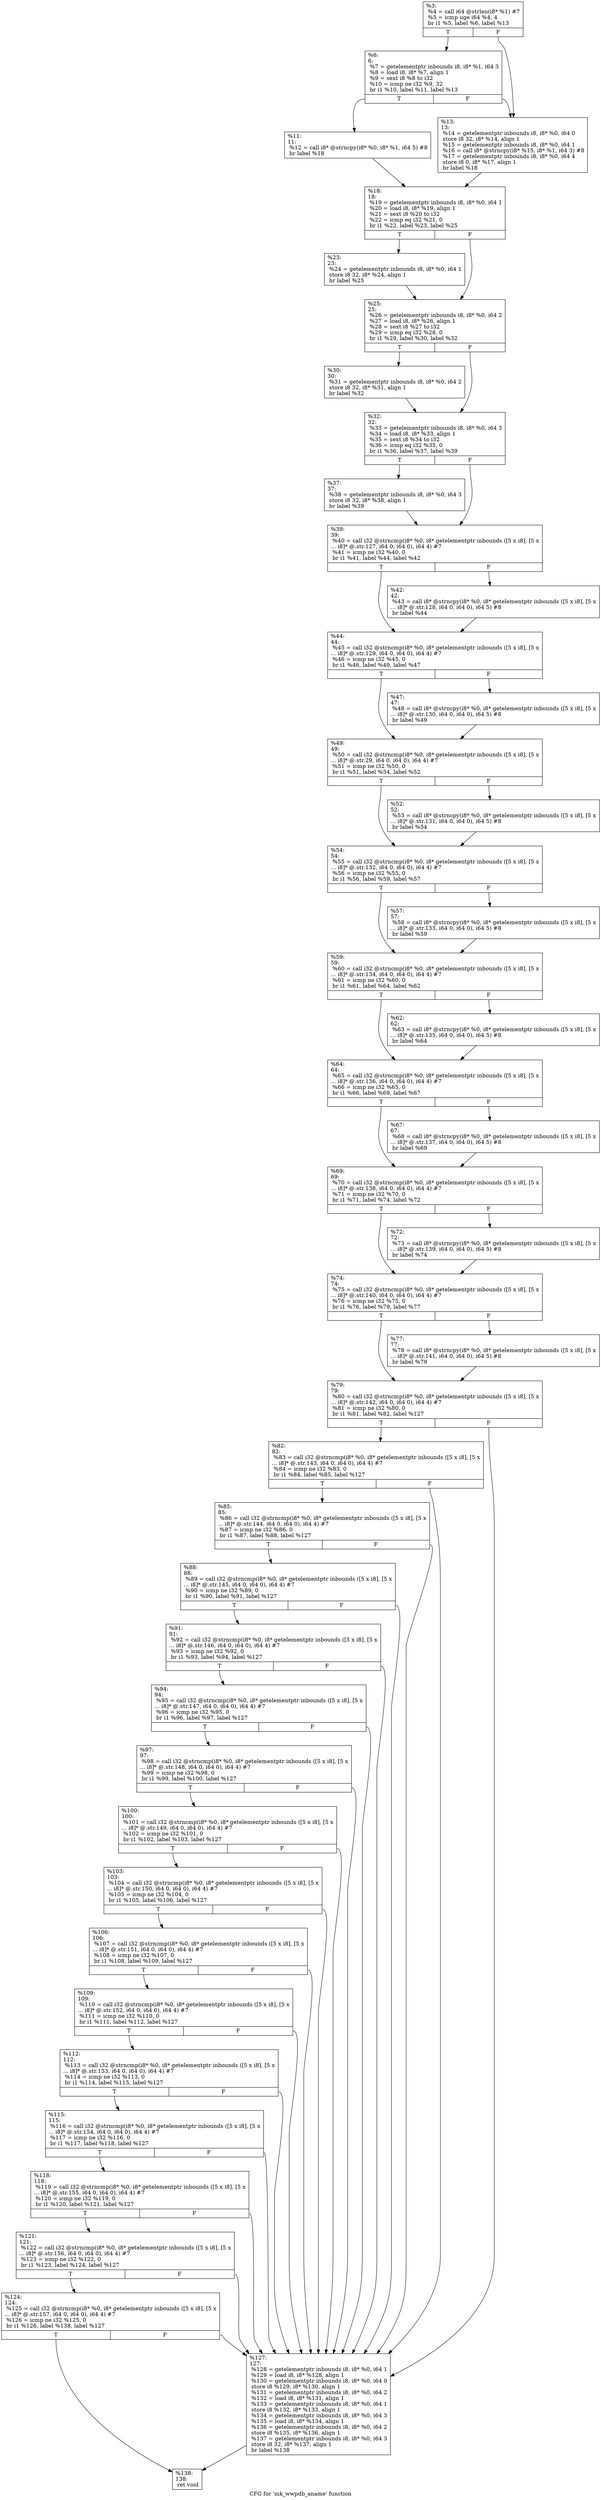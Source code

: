 digraph "CFG for 'mk_wwpdb_aname' function" {
	label="CFG for 'mk_wwpdb_aname' function";

	Node0x1536c80 [shape=record,label="{%3:\l  %4 = call i64 @strlen(i8* %1) #7\l  %5 = icmp uge i64 %4, 4\l  br i1 %5, label %6, label %13\l|{<s0>T|<s1>F}}"];
	Node0x1536c80:s0 -> Node0x1536e60;
	Node0x1536c80:s1 -> Node0x1536eb0;
	Node0x1536e60 [shape=record,label="{%6:\l6:                                                \l  %7 = getelementptr inbounds i8, i8* %1, i64 3\l  %8 = load i8, i8* %7, align 1\l  %9 = sext i8 %8 to i32\l  %10 = icmp ne i32 %9, 32\l  br i1 %10, label %11, label %13\l|{<s0>T|<s1>F}}"];
	Node0x1536e60:s0 -> Node0x1536da0;
	Node0x1536e60:s1 -> Node0x1536eb0;
	Node0x1536da0 [shape=record,label="{%11:\l11:                                               \l  %12 = call i8* @strncpy(i8* %0, i8* %1, i64 5) #8\l  br label %18\l}"];
	Node0x1536da0 -> Node0x1537370;
	Node0x1536eb0 [shape=record,label="{%13:\l13:                                               \l  %14 = getelementptr inbounds i8, i8* %0, i64 0\l  store i8 32, i8* %14, align 1\l  %15 = getelementptr inbounds i8, i8* %0, i64 1\l  %16 = call i8* @strncpy(i8* %15, i8* %1, i64 3) #8\l  %17 = getelementptr inbounds i8, i8* %0, i64 4\l  store i8 0, i8* %17, align 1\l  br label %18\l}"];
	Node0x1536eb0 -> Node0x1537370;
	Node0x1537370 [shape=record,label="{%18:\l18:                                               \l  %19 = getelementptr inbounds i8, i8* %0, i64 1\l  %20 = load i8, i8* %19, align 1\l  %21 = sext i8 %20 to i32\l  %22 = icmp eq i32 %21, 0\l  br i1 %22, label %23, label %25\l|{<s0>T|<s1>F}}"];
	Node0x1537370:s0 -> Node0x15379d0;
	Node0x1537370:s1 -> Node0x1537a20;
	Node0x15379d0 [shape=record,label="{%23:\l23:                                               \l  %24 = getelementptr inbounds i8, i8* %0, i64 1\l  store i8 32, i8* %24, align 1\l  br label %25\l}"];
	Node0x15379d0 -> Node0x1537a20;
	Node0x1537a20 [shape=record,label="{%25:\l25:                                               \l  %26 = getelementptr inbounds i8, i8* %0, i64 2\l  %27 = load i8, i8* %26, align 1\l  %28 = sext i8 %27 to i32\l  %29 = icmp eq i32 %28, 0\l  br i1 %29, label %30, label %32\l|{<s0>T|<s1>F}}"];
	Node0x1537a20:s0 -> Node0x1537d80;
	Node0x1537a20:s1 -> Node0x1537dd0;
	Node0x1537d80 [shape=record,label="{%30:\l30:                                               \l  %31 = getelementptr inbounds i8, i8* %0, i64 2\l  store i8 32, i8* %31, align 1\l  br label %32\l}"];
	Node0x1537d80 -> Node0x1537dd0;
	Node0x1537dd0 [shape=record,label="{%32:\l32:                                               \l  %33 = getelementptr inbounds i8, i8* %0, i64 3\l  %34 = load i8, i8* %33, align 1\l  %35 = sext i8 %34 to i32\l  %36 = icmp eq i32 %35, 0\l  br i1 %36, label %37, label %39\l|{<s0>T|<s1>F}}"];
	Node0x1537dd0:s0 -> Node0x15381c0;
	Node0x1537dd0:s1 -> Node0x1538210;
	Node0x15381c0 [shape=record,label="{%37:\l37:                                               \l  %38 = getelementptr inbounds i8, i8* %0, i64 3\l  store i8 32, i8* %38, align 1\l  br label %39\l}"];
	Node0x15381c0 -> Node0x1538210;
	Node0x1538210 [shape=record,label="{%39:\l39:                                               \l  %40 = call i32 @strncmp(i8* %0, i8* getelementptr inbounds ([5 x i8], [5 x\l... i8]* @.str.127, i64 0, i64 0), i64 4) #7\l  %41 = icmp ne i32 %40, 0\l  br i1 %41, label %44, label %42\l|{<s0>T|<s1>F}}"];
	Node0x1538210:s0 -> Node0x1538660;
	Node0x1538210:s1 -> Node0x15386b0;
	Node0x15386b0 [shape=record,label="{%42:\l42:                                               \l  %43 = call i8* @strncpy(i8* %0, i8* getelementptr inbounds ([5 x i8], [5 x\l... i8]* @.str.128, i64 0, i64 0), i64 5) #8\l  br label %44\l}"];
	Node0x15386b0 -> Node0x1538660;
	Node0x1538660 [shape=record,label="{%44:\l44:                                               \l  %45 = call i32 @strncmp(i8* %0, i8* getelementptr inbounds ([5 x i8], [5 x\l... i8]* @.str.129, i64 0, i64 0), i64 4) #7\l  %46 = icmp ne i32 %45, 0\l  br i1 %46, label %49, label %47\l|{<s0>T|<s1>F}}"];
	Node0x1538660:s0 -> Node0x1538ba0;
	Node0x1538660:s1 -> Node0x1538bf0;
	Node0x1538bf0 [shape=record,label="{%47:\l47:                                               \l  %48 = call i8* @strncpy(i8* %0, i8* getelementptr inbounds ([5 x i8], [5 x\l... i8]* @.str.130, i64 0, i64 0), i64 5) #8\l  br label %49\l}"];
	Node0x1538bf0 -> Node0x1538ba0;
	Node0x1538ba0 [shape=record,label="{%49:\l49:                                               \l  %50 = call i32 @strncmp(i8* %0, i8* getelementptr inbounds ([5 x i8], [5 x\l... i8]* @.str.29, i64 0, i64 0), i64 4) #7\l  %51 = icmp ne i32 %50, 0\l  br i1 %51, label %54, label %52\l|{<s0>T|<s1>F}}"];
	Node0x1538ba0:s0 -> Node0x1539060;
	Node0x1538ba0:s1 -> Node0x15390b0;
	Node0x15390b0 [shape=record,label="{%52:\l52:                                               \l  %53 = call i8* @strncpy(i8* %0, i8* getelementptr inbounds ([5 x i8], [5 x\l... i8]* @.str.131, i64 0, i64 0), i64 5) #8\l  br label %54\l}"];
	Node0x15390b0 -> Node0x1539060;
	Node0x1539060 [shape=record,label="{%54:\l54:                                               \l  %55 = call i32 @strncmp(i8* %0, i8* getelementptr inbounds ([5 x i8], [5 x\l... i8]* @.str.132, i64 0, i64 0), i64 4) #7\l  %56 = icmp ne i32 %55, 0\l  br i1 %56, label %59, label %57\l|{<s0>T|<s1>F}}"];
	Node0x1539060:s0 -> Node0x15395a0;
	Node0x1539060:s1 -> Node0x15395f0;
	Node0x15395f0 [shape=record,label="{%57:\l57:                                               \l  %58 = call i8* @strncpy(i8* %0, i8* getelementptr inbounds ([5 x i8], [5 x\l... i8]* @.str.133, i64 0, i64 0), i64 5) #8\l  br label %59\l}"];
	Node0x15395f0 -> Node0x15395a0;
	Node0x15395a0 [shape=record,label="{%59:\l59:                                               \l  %60 = call i32 @strncmp(i8* %0, i8* getelementptr inbounds ([5 x i8], [5 x\l... i8]* @.str.134, i64 0, i64 0), i64 4) #7\l  %61 = icmp ne i32 %60, 0\l  br i1 %61, label %64, label %62\l|{<s0>T|<s1>F}}"];
	Node0x15395a0:s0 -> Node0x1539ae0;
	Node0x15395a0:s1 -> Node0x1539b30;
	Node0x1539b30 [shape=record,label="{%62:\l62:                                               \l  %63 = call i8* @strncpy(i8* %0, i8* getelementptr inbounds ([5 x i8], [5 x\l... i8]* @.str.135, i64 0, i64 0), i64 5) #8\l  br label %64\l}"];
	Node0x1539b30 -> Node0x1539ae0;
	Node0x1539ae0 [shape=record,label="{%64:\l64:                                               \l  %65 = call i32 @strncmp(i8* %0, i8* getelementptr inbounds ([5 x i8], [5 x\l... i8]* @.str.136, i64 0, i64 0), i64 4) #7\l  %66 = icmp ne i32 %65, 0\l  br i1 %66, label %69, label %67\l|{<s0>T|<s1>F}}"];
	Node0x1539ae0:s0 -> Node0x153a020;
	Node0x1539ae0:s1 -> Node0x153a070;
	Node0x153a070 [shape=record,label="{%67:\l67:                                               \l  %68 = call i8* @strncpy(i8* %0, i8* getelementptr inbounds ([5 x i8], [5 x\l... i8]* @.str.137, i64 0, i64 0), i64 5) #8\l  br label %69\l}"];
	Node0x153a070 -> Node0x153a020;
	Node0x153a020 [shape=record,label="{%69:\l69:                                               \l  %70 = call i32 @strncmp(i8* %0, i8* getelementptr inbounds ([5 x i8], [5 x\l... i8]* @.str.138, i64 0, i64 0), i64 4) #7\l  %71 = icmp ne i32 %70, 0\l  br i1 %71, label %74, label %72\l|{<s0>T|<s1>F}}"];
	Node0x153a020:s0 -> Node0x153a560;
	Node0x153a020:s1 -> Node0x153a5b0;
	Node0x153a5b0 [shape=record,label="{%72:\l72:                                               \l  %73 = call i8* @strncpy(i8* %0, i8* getelementptr inbounds ([5 x i8], [5 x\l... i8]* @.str.139, i64 0, i64 0), i64 5) #8\l  br label %74\l}"];
	Node0x153a5b0 -> Node0x153a560;
	Node0x153a560 [shape=record,label="{%74:\l74:                                               \l  %75 = call i32 @strncmp(i8* %0, i8* getelementptr inbounds ([5 x i8], [5 x\l... i8]* @.str.140, i64 0, i64 0), i64 4) #7\l  %76 = icmp ne i32 %75, 0\l  br i1 %76, label %79, label %77\l|{<s0>T|<s1>F}}"];
	Node0x153a560:s0 -> Node0x153aaa0;
	Node0x153a560:s1 -> Node0x153aaf0;
	Node0x153aaf0 [shape=record,label="{%77:\l77:                                               \l  %78 = call i8* @strncpy(i8* %0, i8* getelementptr inbounds ([5 x i8], [5 x\l... i8]* @.str.141, i64 0, i64 0), i64 5) #8\l  br label %79\l}"];
	Node0x153aaf0 -> Node0x153aaa0;
	Node0x153aaa0 [shape=record,label="{%79:\l79:                                               \l  %80 = call i32 @strncmp(i8* %0, i8* getelementptr inbounds ([5 x i8], [5 x\l... i8]* @.str.142, i64 0, i64 0), i64 4) #7\l  %81 = icmp ne i32 %80, 0\l  br i1 %81, label %82, label %127\l|{<s0>T|<s1>F}}"];
	Node0x153aaa0:s0 -> Node0x153afe0;
	Node0x153aaa0:s1 -> Node0x153b030;
	Node0x153afe0 [shape=record,label="{%82:\l82:                                               \l  %83 = call i32 @strncmp(i8* %0, i8* getelementptr inbounds ([5 x i8], [5 x\l... i8]* @.str.143, i64 0, i64 0), i64 4) #7\l  %84 = icmp ne i32 %83, 0\l  br i1 %84, label %85, label %127\l|{<s0>T|<s1>F}}"];
	Node0x153afe0:s0 -> Node0x153b320;
	Node0x153afe0:s1 -> Node0x153b030;
	Node0x153b320 [shape=record,label="{%85:\l85:                                               \l  %86 = call i32 @strncmp(i8* %0, i8* getelementptr inbounds ([5 x i8], [5 x\l... i8]* @.str.144, i64 0, i64 0), i64 4) #7\l  %87 = icmp ne i32 %86, 0\l  br i1 %87, label %88, label %127\l|{<s0>T|<s1>F}}"];
	Node0x153b320:s0 -> Node0x153b610;
	Node0x153b320:s1 -> Node0x153b030;
	Node0x153b610 [shape=record,label="{%88:\l88:                                               \l  %89 = call i32 @strncmp(i8* %0, i8* getelementptr inbounds ([5 x i8], [5 x\l... i8]* @.str.145, i64 0, i64 0), i64 4) #7\l  %90 = icmp ne i32 %89, 0\l  br i1 %90, label %91, label %127\l|{<s0>T|<s1>F}}"];
	Node0x153b610:s0 -> Node0x153b900;
	Node0x153b610:s1 -> Node0x153b030;
	Node0x153b900 [shape=record,label="{%91:\l91:                                               \l  %92 = call i32 @strncmp(i8* %0, i8* getelementptr inbounds ([5 x i8], [5 x\l... i8]* @.str.146, i64 0, i64 0), i64 4) #7\l  %93 = icmp ne i32 %92, 0\l  br i1 %93, label %94, label %127\l|{<s0>T|<s1>F}}"];
	Node0x153b900:s0 -> Node0x153bbf0;
	Node0x153b900:s1 -> Node0x153b030;
	Node0x153bbf0 [shape=record,label="{%94:\l94:                                               \l  %95 = call i32 @strncmp(i8* %0, i8* getelementptr inbounds ([5 x i8], [5 x\l... i8]* @.str.147, i64 0, i64 0), i64 4) #7\l  %96 = icmp ne i32 %95, 0\l  br i1 %96, label %97, label %127\l|{<s0>T|<s1>F}}"];
	Node0x153bbf0:s0 -> Node0x153bee0;
	Node0x153bbf0:s1 -> Node0x153b030;
	Node0x153bee0 [shape=record,label="{%97:\l97:                                               \l  %98 = call i32 @strncmp(i8* %0, i8* getelementptr inbounds ([5 x i8], [5 x\l... i8]* @.str.148, i64 0, i64 0), i64 4) #7\l  %99 = icmp ne i32 %98, 0\l  br i1 %99, label %100, label %127\l|{<s0>T|<s1>F}}"];
	Node0x153bee0:s0 -> Node0x153c1d0;
	Node0x153bee0:s1 -> Node0x153b030;
	Node0x153c1d0 [shape=record,label="{%100:\l100:                                              \l  %101 = call i32 @strncmp(i8* %0, i8* getelementptr inbounds ([5 x i8], [5 x\l... i8]* @.str.149, i64 0, i64 0), i64 4) #7\l  %102 = icmp ne i32 %101, 0\l  br i1 %102, label %103, label %127\l|{<s0>T|<s1>F}}"];
	Node0x153c1d0:s0 -> Node0x153c4c0;
	Node0x153c1d0:s1 -> Node0x153b030;
	Node0x153c4c0 [shape=record,label="{%103:\l103:                                              \l  %104 = call i32 @strncmp(i8* %0, i8* getelementptr inbounds ([5 x i8], [5 x\l... i8]* @.str.150, i64 0, i64 0), i64 4) #7\l  %105 = icmp ne i32 %104, 0\l  br i1 %105, label %106, label %127\l|{<s0>T|<s1>F}}"];
	Node0x153c4c0:s0 -> Node0x153c7b0;
	Node0x153c4c0:s1 -> Node0x153b030;
	Node0x153c7b0 [shape=record,label="{%106:\l106:                                              \l  %107 = call i32 @strncmp(i8* %0, i8* getelementptr inbounds ([5 x i8], [5 x\l... i8]* @.str.151, i64 0, i64 0), i64 4) #7\l  %108 = icmp ne i32 %107, 0\l  br i1 %108, label %109, label %127\l|{<s0>T|<s1>F}}"];
	Node0x153c7b0:s0 -> Node0x153caa0;
	Node0x153c7b0:s1 -> Node0x153b030;
	Node0x153caa0 [shape=record,label="{%109:\l109:                                              \l  %110 = call i32 @strncmp(i8* %0, i8* getelementptr inbounds ([5 x i8], [5 x\l... i8]* @.str.152, i64 0, i64 0), i64 4) #7\l  %111 = icmp ne i32 %110, 0\l  br i1 %111, label %112, label %127\l|{<s0>T|<s1>F}}"];
	Node0x153caa0:s0 -> Node0x153cd90;
	Node0x153caa0:s1 -> Node0x153b030;
	Node0x153cd90 [shape=record,label="{%112:\l112:                                              \l  %113 = call i32 @strncmp(i8* %0, i8* getelementptr inbounds ([5 x i8], [5 x\l... i8]* @.str.153, i64 0, i64 0), i64 4) #7\l  %114 = icmp ne i32 %113, 0\l  br i1 %114, label %115, label %127\l|{<s0>T|<s1>F}}"];
	Node0x153cd90:s0 -> Node0x153d080;
	Node0x153cd90:s1 -> Node0x153b030;
	Node0x153d080 [shape=record,label="{%115:\l115:                                              \l  %116 = call i32 @strncmp(i8* %0, i8* getelementptr inbounds ([5 x i8], [5 x\l... i8]* @.str.154, i64 0, i64 0), i64 4) #7\l  %117 = icmp ne i32 %116, 0\l  br i1 %117, label %118, label %127\l|{<s0>T|<s1>F}}"];
	Node0x153d080:s0 -> Node0x153d370;
	Node0x153d080:s1 -> Node0x153b030;
	Node0x153d370 [shape=record,label="{%118:\l118:                                              \l  %119 = call i32 @strncmp(i8* %0, i8* getelementptr inbounds ([5 x i8], [5 x\l... i8]* @.str.155, i64 0, i64 0), i64 4) #7\l  %120 = icmp ne i32 %119, 0\l  br i1 %120, label %121, label %127\l|{<s0>T|<s1>F}}"];
	Node0x153d370:s0 -> Node0x153d660;
	Node0x153d370:s1 -> Node0x153b030;
	Node0x153d660 [shape=record,label="{%121:\l121:                                              \l  %122 = call i32 @strncmp(i8* %0, i8* getelementptr inbounds ([5 x i8], [5 x\l... i8]* @.str.156, i64 0, i64 0), i64 4) #7\l  %123 = icmp ne i32 %122, 0\l  br i1 %123, label %124, label %127\l|{<s0>T|<s1>F}}"];
	Node0x153d660:s0 -> Node0x153d950;
	Node0x153d660:s1 -> Node0x153b030;
	Node0x153d950 [shape=record,label="{%124:\l124:                                              \l  %125 = call i32 @strncmp(i8* %0, i8* getelementptr inbounds ([5 x i8], [5 x\l... i8]* @.str.157, i64 0, i64 0), i64 4) #7\l  %126 = icmp ne i32 %125, 0\l  br i1 %126, label %138, label %127\l|{<s0>T|<s1>F}}"];
	Node0x153d950:s0 -> Node0x153dc40;
	Node0x153d950:s1 -> Node0x153b030;
	Node0x153b030 [shape=record,label="{%127:\l127:                                              \l  %128 = getelementptr inbounds i8, i8* %0, i64 1\l  %129 = load i8, i8* %128, align 1\l  %130 = getelementptr inbounds i8, i8* %0, i64 0\l  store i8 %129, i8* %130, align 1\l  %131 = getelementptr inbounds i8, i8* %0, i64 2\l  %132 = load i8, i8* %131, align 1\l  %133 = getelementptr inbounds i8, i8* %0, i64 1\l  store i8 %132, i8* %133, align 1\l  %134 = getelementptr inbounds i8, i8* %0, i64 3\l  %135 = load i8, i8* %134, align 1\l  %136 = getelementptr inbounds i8, i8* %0, i64 2\l  store i8 %135, i8* %136, align 1\l  %137 = getelementptr inbounds i8, i8* %0, i64 3\l  store i8 32, i8* %137, align 1\l  br label %138\l}"];
	Node0x153b030 -> Node0x153dc40;
	Node0x153dc40 [shape=record,label="{%138:\l138:                                              \l  ret void\l}"];
}
